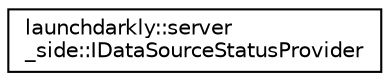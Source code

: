 digraph "Graphical Class Hierarchy"
{
 // LATEX_PDF_SIZE
  edge [fontname="Helvetica",fontsize="10",labelfontname="Helvetica",labelfontsize="10"];
  node [fontname="Helvetica",fontsize="10",shape=record];
  rankdir="LR";
  Node0 [label="launchdarkly::server\l_side::IDataSourceStatusProvider",height=0.2,width=0.4,color="black", fillcolor="white", style="filled",URL="$classlaunchdarkly_1_1server__side_1_1IDataSourceStatusProvider.html",tooltip=" "];
}
